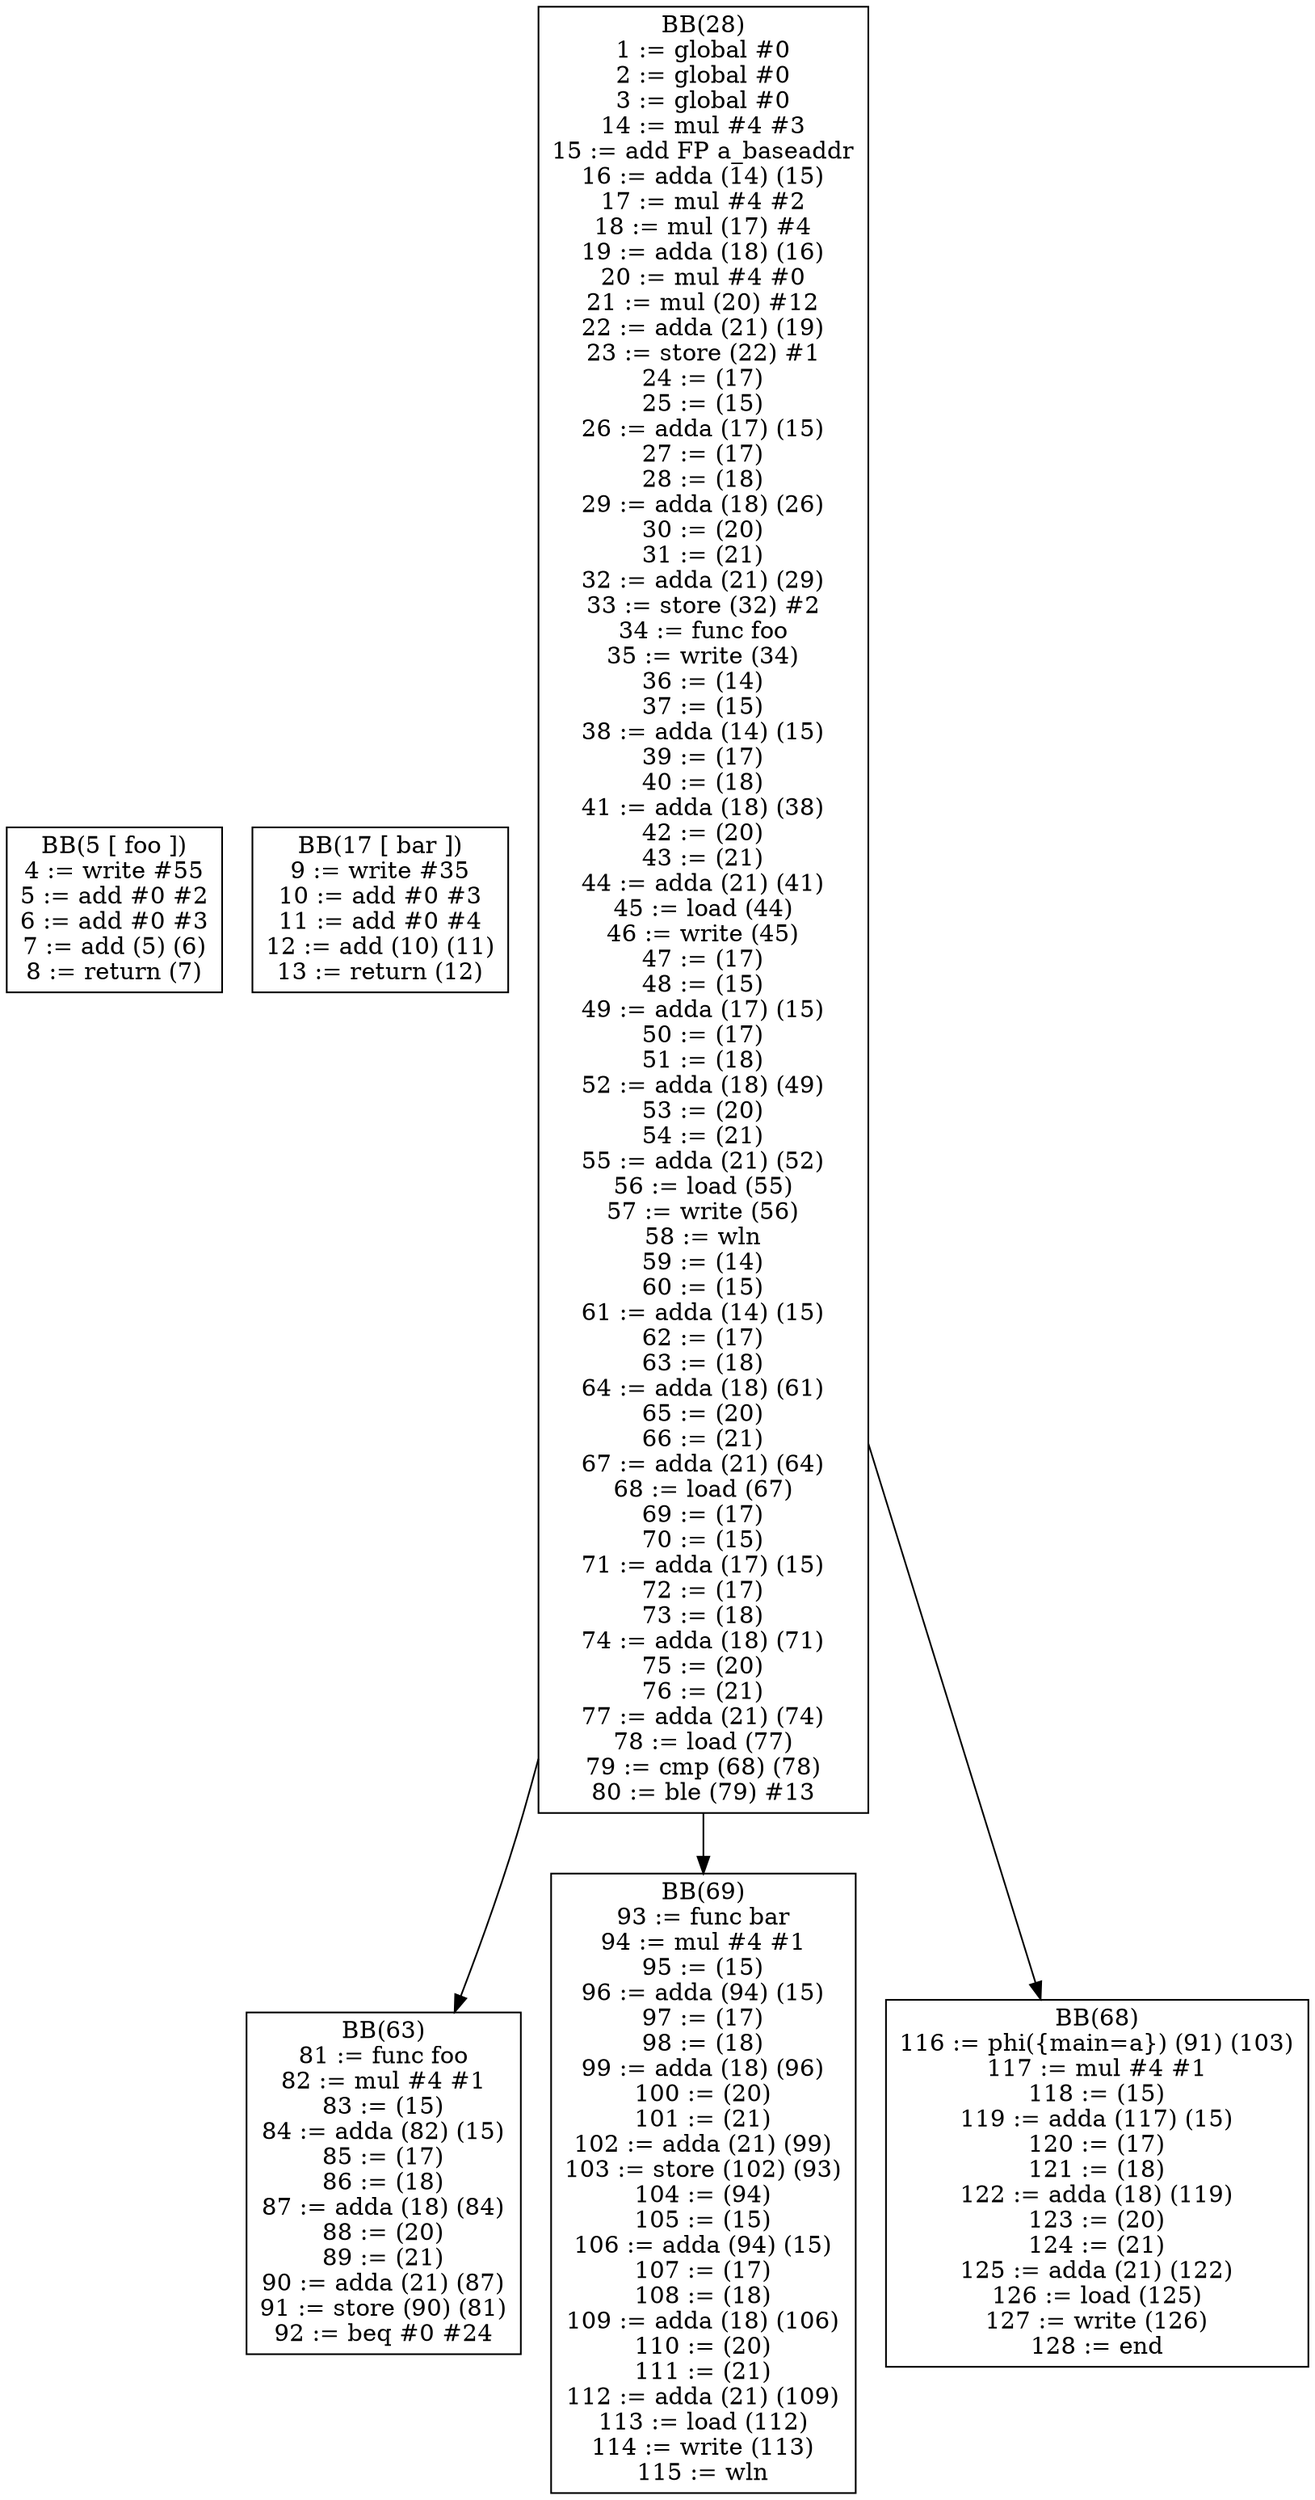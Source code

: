 digraph dom {
BB5[shape = box, label = "BB(5 [ foo ])\n" + "4 := write #55\n" + "5 := add #0 #2\n" + "6 := add #0 #3\n" + "7 := add (5) (6)\n" + "8 := return (7)\n"];
BB17[shape = box, label = "BB(17 [ bar ])\n" + "9 := write #35\n" + "10 := add #0 #3\n" + "11 := add #0 #4\n" + "12 := add (10) (11)\n" + "13 := return (12)\n"];
BB28[shape = box, label = "BB(28)\n" + "1 := global #0\n" + "2 := global #0\n" + "3 := global #0\n" + "14 := mul #4 #3\n" + "15 := add FP a_baseaddr\n" + "16 := adda (14) (15)\n" + "17 := mul #4 #2\n" + "18 := mul (17) #4\n" + "19 := adda (18) (16)\n" + "20 := mul #4 #0\n" + "21 := mul (20) #12\n" + "22 := adda (21) (19)\n" + "23 := store (22) #1\n" + "24 := (17)\n" + "25 := (15)\n" + "26 := adda (17) (15)\n" + "27 := (17)\n" + "28 := (18)\n" + "29 := adda (18) (26)\n" + "30 := (20)\n" + "31 := (21)\n" + "32 := adda (21) (29)\n" + "33 := store (32) #2\n" + "34 := func foo\n" + "35 := write (34)\n" + "36 := (14)\n" + "37 := (15)\n" + "38 := adda (14) (15)\n" + "39 := (17)\n" + "40 := (18)\n" + "41 := adda (18) (38)\n" + "42 := (20)\n" + "43 := (21)\n" + "44 := adda (21) (41)\n" + "45 := load (44)\n" + "46 := write (45)\n" + "47 := (17)\n" + "48 := (15)\n" + "49 := adda (17) (15)\n" + "50 := (17)\n" + "51 := (18)\n" + "52 := adda (18) (49)\n" + "53 := (20)\n" + "54 := (21)\n" + "55 := adda (21) (52)\n" + "56 := load (55)\n" + "57 := write (56)\n" + "58 := wln\n" + "59 := (14)\n" + "60 := (15)\n" + "61 := adda (14) (15)\n" + "62 := (17)\n" + "63 := (18)\n" + "64 := adda (18) (61)\n" + "65 := (20)\n" + "66 := (21)\n" + "67 := adda (21) (64)\n" + "68 := load (67)\n" + "69 := (17)\n" + "70 := (15)\n" + "71 := adda (17) (15)\n" + "72 := (17)\n" + "73 := (18)\n" + "74 := adda (18) (71)\n" + "75 := (20)\n" + "76 := (21)\n" + "77 := adda (21) (74)\n" + "78 := load (77)\n" + "79 := cmp (68) (78)\n" + "80 := ble (79) #13\n"];
BB63[shape = box, label = "BB(63)\n" + "81 := func foo\n" + "82 := mul #4 #1\n" + "83 := (15)\n" + "84 := adda (82) (15)\n" + "85 := (17)\n" + "86 := (18)\n" + "87 := adda (18) (84)\n" + "88 := (20)\n" + "89 := (21)\n" + "90 := adda (21) (87)\n" + "91 := store (90) (81)\n" + "92 := beq #0 #24\n"];
BB69[shape = box, label = "BB(69)\n" + "93 := func bar\n" + "94 := mul #4 #1\n" + "95 := (15)\n" + "96 := adda (94) (15)\n" + "97 := (17)\n" + "98 := (18)\n" + "99 := adda (18) (96)\n" + "100 := (20)\n" + "101 := (21)\n" + "102 := adda (21) (99)\n" + "103 := store (102) (93)\n" + "104 := (94)\n" + "105 := (15)\n" + "106 := adda (94) (15)\n" + "107 := (17)\n" + "108 := (18)\n" + "109 := adda (18) (106)\n" + "110 := (20)\n" + "111 := (21)\n" + "112 := adda (21) (109)\n" + "113 := load (112)\n" + "114 := write (113)\n" + "115 := wln\n"];
BB68[shape = box, label = "BB(68)\n" + "116 := phi({main=a}) (91) (103)\n" + "117 := mul #4 #1\n" + "118 := (15)\n" + "119 := adda (117) (15)\n" + "120 := (17)\n" + "121 := (18)\n" + "122 := adda (18) (119)\n" + "123 := (20)\n" + "124 := (21)\n" + "125 := adda (21) (122)\n" + "126 := load (125)\n" + "127 := write (126)\n" + "128 := end\n"];
BB28 -> BB63;
BB28 -> BB69;
BB28 -> BB68;
}
